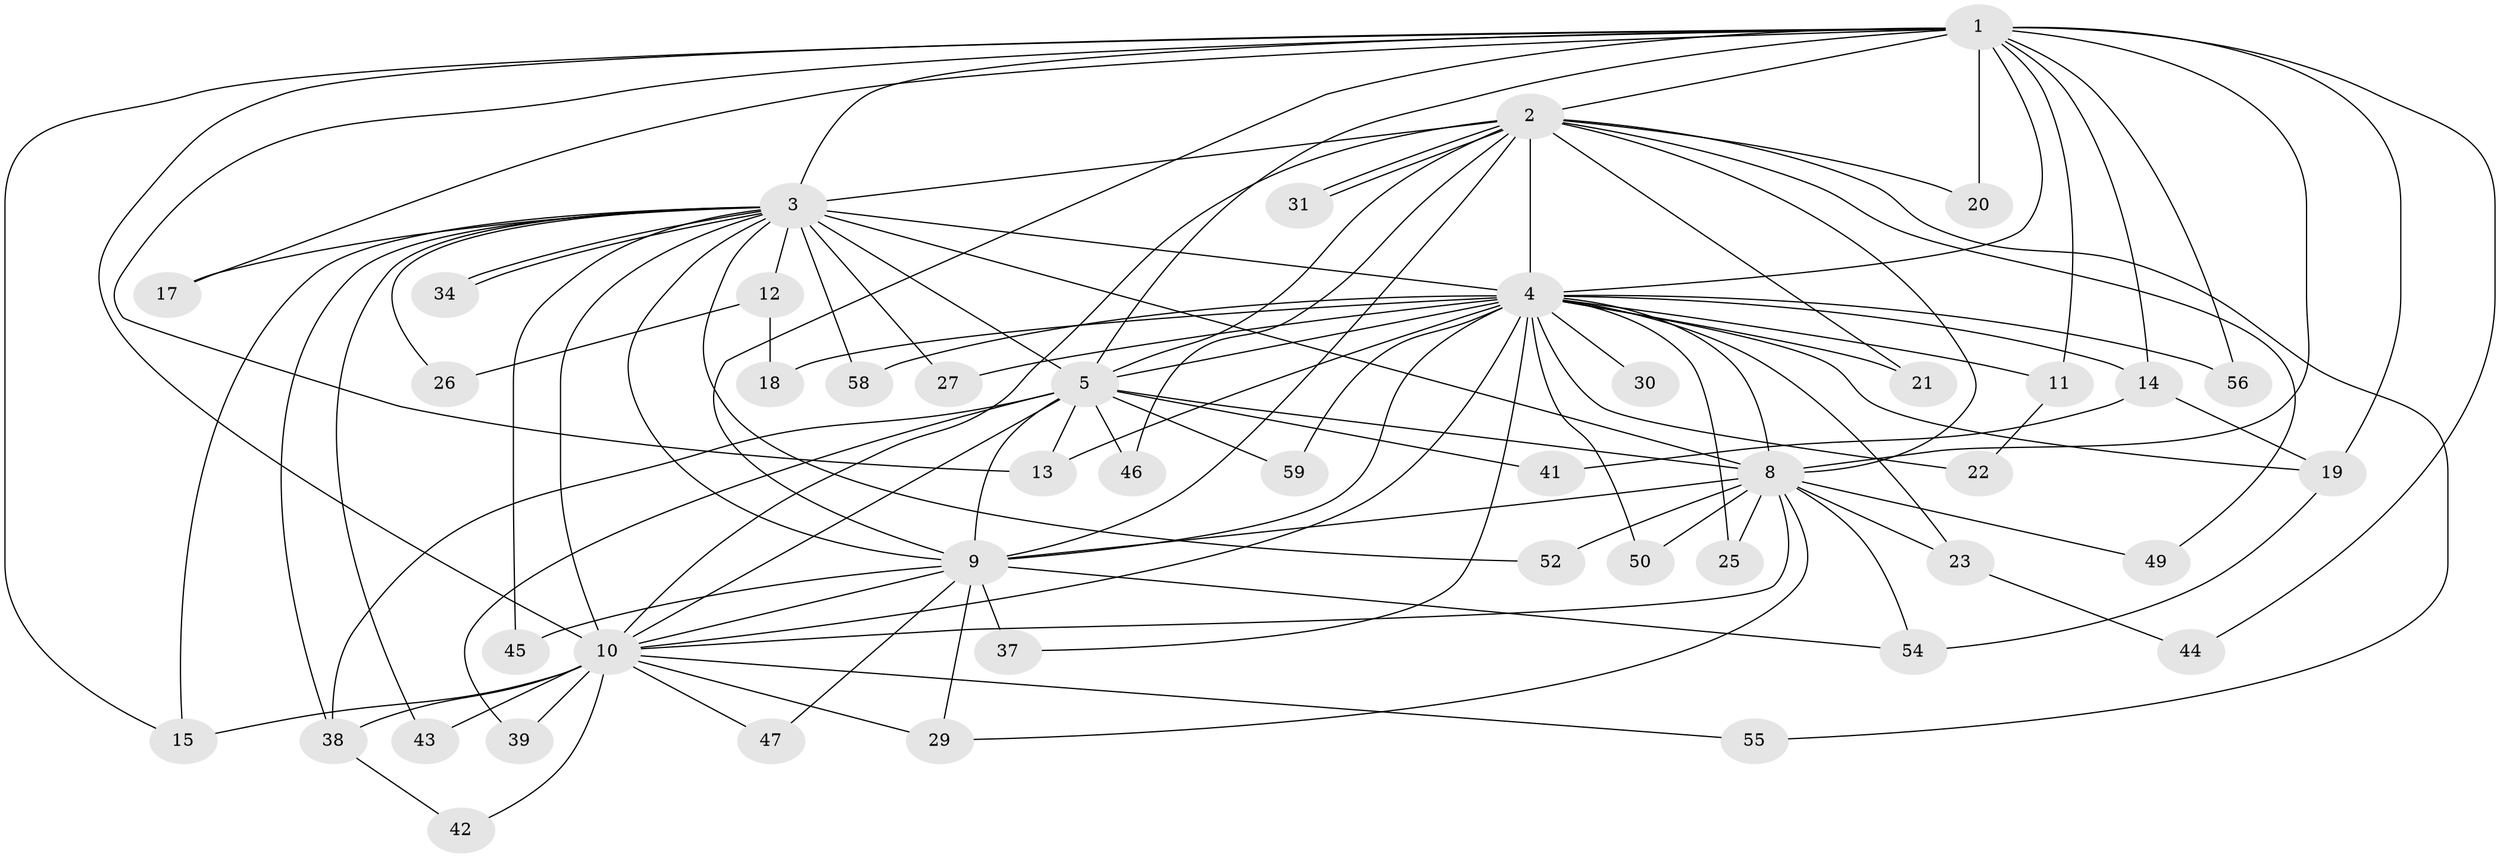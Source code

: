 // original degree distribution, {18: 0.03333333333333333, 16: 0.05, 23: 0.016666666666666666, 19: 0.016666666666666666, 11: 0.016666666666666666, 15: 0.016666666666666666, 17: 0.016666666666666666, 4: 0.08333333333333333, 5: 0.016666666666666666, 3: 0.13333333333333333, 2: 0.6}
// Generated by graph-tools (version 1.1) at 2025/10/02/27/25 16:10:59]
// undirected, 45 vertices, 106 edges
graph export_dot {
graph [start="1"]
  node [color=gray90,style=filled];
  1 [super="+36"];
  2 [super="+16"];
  3 [super="+6"];
  4 [super="+7"];
  5 [super="+60"];
  8 [super="+28"];
  9 [super="+40"];
  10 [super="+33"];
  11 [super="+32"];
  12 [super="+48"];
  13 [super="+35"];
  14;
  15 [super="+53"];
  17;
  18;
  19 [super="+24"];
  20;
  21;
  22;
  23;
  25;
  26;
  27;
  29;
  30;
  31;
  34;
  37;
  38 [super="+51"];
  39;
  41;
  42;
  43;
  44;
  45;
  46;
  47;
  49;
  50;
  52;
  54 [super="+57"];
  55;
  56;
  58;
  59;
  1 -- 2;
  1 -- 3 [weight=2];
  1 -- 4 [weight=3];
  1 -- 5;
  1 -- 8;
  1 -- 9;
  1 -- 10;
  1 -- 13;
  1 -- 14;
  1 -- 15;
  1 -- 17;
  1 -- 19;
  1 -- 20;
  1 -- 44;
  1 -- 56;
  1 -- 11;
  2 -- 3 [weight=2];
  2 -- 4 [weight=2];
  2 -- 5;
  2 -- 8 [weight=2];
  2 -- 9;
  2 -- 10;
  2 -- 21;
  2 -- 31;
  2 -- 31;
  2 -- 46;
  2 -- 49;
  2 -- 55;
  2 -- 20;
  3 -- 4 [weight=4];
  3 -- 5 [weight=3];
  3 -- 8 [weight=3];
  3 -- 9 [weight=2];
  3 -- 10 [weight=2];
  3 -- 12 [weight=3];
  3 -- 17;
  3 -- 26;
  3 -- 27;
  3 -- 34;
  3 -- 34;
  3 -- 43;
  3 -- 52;
  3 -- 58;
  3 -- 45;
  3 -- 15;
  3 -- 38;
  4 -- 5 [weight=2];
  4 -- 8 [weight=2];
  4 -- 9 [weight=2];
  4 -- 10 [weight=2];
  4 -- 11 [weight=2];
  4 -- 18;
  4 -- 21;
  4 -- 22;
  4 -- 23;
  4 -- 50;
  4 -- 56;
  4 -- 58;
  4 -- 14;
  4 -- 25;
  4 -- 27;
  4 -- 30;
  4 -- 37;
  4 -- 59;
  4 -- 19;
  4 -- 13;
  5 -- 8;
  5 -- 9;
  5 -- 10;
  5 -- 13;
  5 -- 38;
  5 -- 39;
  5 -- 41;
  5 -- 46;
  5 -- 59;
  8 -- 9;
  8 -- 10;
  8 -- 23;
  8 -- 25;
  8 -- 49;
  8 -- 50;
  8 -- 54;
  8 -- 52;
  8 -- 29;
  9 -- 10;
  9 -- 29;
  9 -- 37 [weight=2];
  9 -- 45;
  9 -- 47;
  9 -- 54;
  10 -- 15;
  10 -- 38;
  10 -- 39;
  10 -- 42;
  10 -- 43;
  10 -- 47;
  10 -- 55;
  10 -- 29;
  11 -- 22;
  12 -- 18;
  12 -- 26;
  14 -- 19;
  14 -- 41;
  19 -- 54;
  23 -- 44;
  38 -- 42;
}
